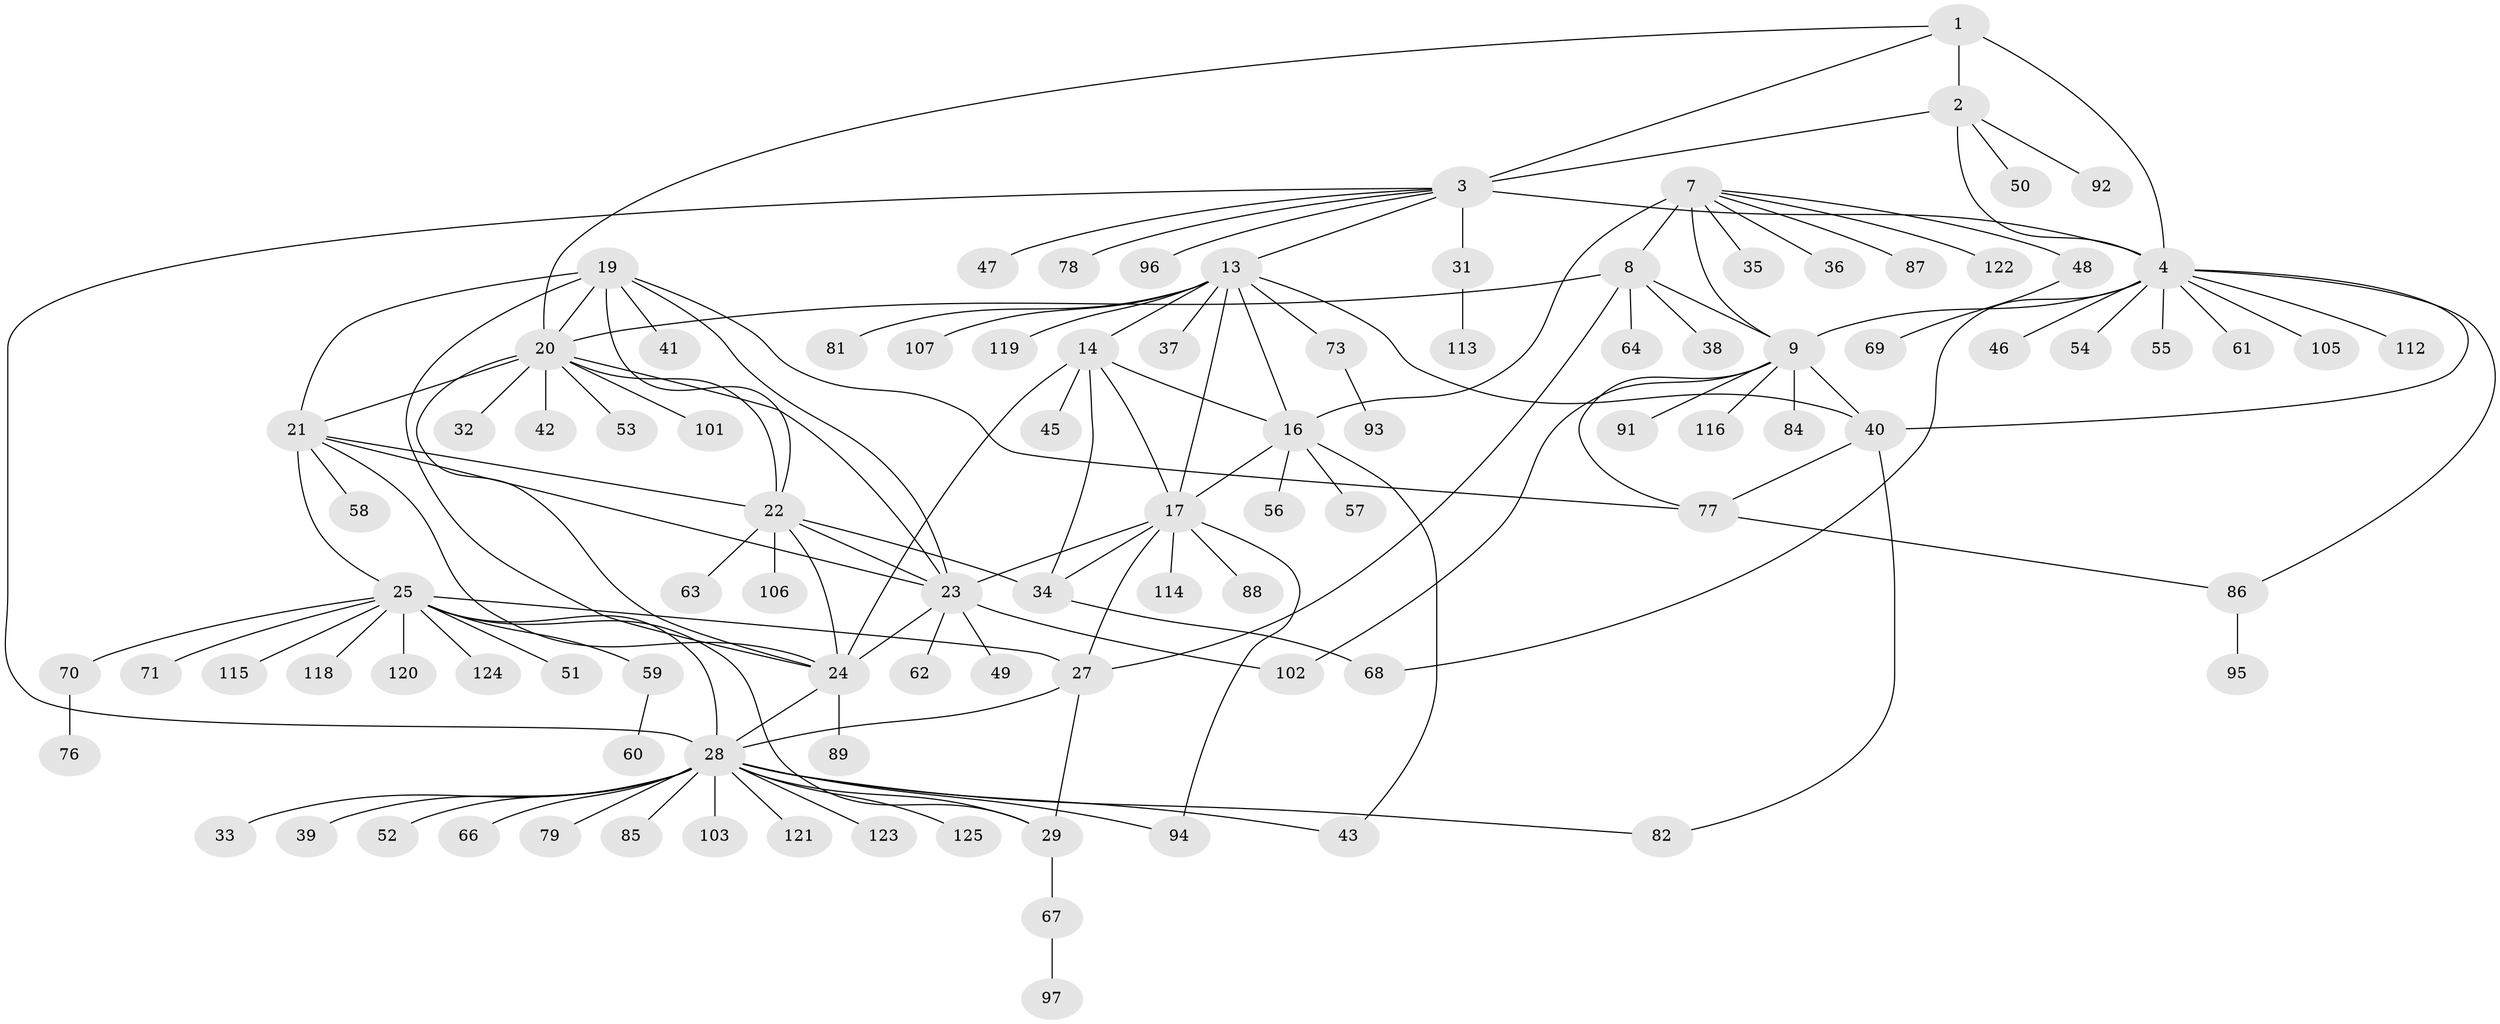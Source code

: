 // original degree distribution, {6: 0.032, 12: 0.04, 8: 0.04, 7: 0.056, 10: 0.032, 5: 0.016, 9: 0.016, 11: 0.008, 13: 0.008, 2: 0.144, 1: 0.568, 3: 0.032, 4: 0.008}
// Generated by graph-tools (version 1.1) at 2025/11/02/27/25 16:11:37]
// undirected, 99 vertices, 138 edges
graph export_dot {
graph [start="1"]
  node [color=gray90,style=filled];
  1;
  2 [super="+6"];
  3 [super="+90"];
  4 [super="+5"];
  7 [super="+11"];
  8 [super="+10"];
  9 [super="+12"];
  13 [super="+15"];
  14 [super="+18"];
  16 [super="+100"];
  17 [super="+83"];
  19 [super="+80"];
  20 [super="+99"];
  21 [super="+109"];
  22 [super="+117"];
  23 [super="+72"];
  24 [super="+44"];
  25 [super="+26"];
  27;
  28 [super="+30"];
  29 [super="+75"];
  31;
  32;
  33;
  34 [super="+65"];
  35;
  36;
  37;
  38;
  39;
  40 [super="+110"];
  41;
  42;
  43 [super="+104"];
  45;
  46;
  47;
  48;
  49;
  50;
  51;
  52;
  53;
  54;
  55;
  56 [super="+74"];
  57;
  58;
  59;
  60;
  61;
  62;
  63;
  64;
  66;
  67;
  68;
  69;
  70;
  71;
  73;
  76 [super="+111"];
  77 [super="+108"];
  78;
  79;
  81;
  82;
  84;
  85;
  86;
  87;
  88;
  89;
  91;
  92;
  93 [super="+98"];
  94;
  95;
  96;
  97;
  101;
  102;
  103;
  105;
  106;
  107;
  112;
  113;
  114;
  115;
  116;
  118;
  119;
  120;
  121;
  122;
  123;
  124;
  125;
  1 -- 2 [weight=2];
  1 -- 3;
  1 -- 4 [weight=2];
  1 -- 20;
  2 -- 3 [weight=2];
  2 -- 4 [weight=4];
  2 -- 92;
  2 -- 50;
  3 -- 4 [weight=2];
  3 -- 28;
  3 -- 31;
  3 -- 47;
  3 -- 78;
  3 -- 96;
  3 -- 13;
  4 -- 40;
  4 -- 112;
  4 -- 68;
  4 -- 105;
  4 -- 46;
  4 -- 54;
  4 -- 55;
  4 -- 86;
  4 -- 61;
  4 -- 9;
  7 -- 8 [weight=4];
  7 -- 9 [weight=4];
  7 -- 48;
  7 -- 35;
  7 -- 36;
  7 -- 16;
  7 -- 87;
  7 -- 122;
  8 -- 9 [weight=4];
  8 -- 38;
  8 -- 64;
  8 -- 20;
  8 -- 27;
  9 -- 84;
  9 -- 91;
  9 -- 102;
  9 -- 40;
  9 -- 116;
  9 -- 77;
  13 -- 14 [weight=4];
  13 -- 16 [weight=2];
  13 -- 17 [weight=2];
  13 -- 73;
  13 -- 107;
  13 -- 37;
  13 -- 81;
  13 -- 119;
  13 -- 40;
  14 -- 16 [weight=2];
  14 -- 17 [weight=2];
  14 -- 34;
  14 -- 45;
  14 -- 24;
  16 -- 17;
  16 -- 56;
  16 -- 57;
  16 -- 43;
  17 -- 27;
  17 -- 34;
  17 -- 88;
  17 -- 94;
  17 -- 114;
  17 -- 23;
  19 -- 20;
  19 -- 21;
  19 -- 22;
  19 -- 23;
  19 -- 24;
  19 -- 41;
  19 -- 77;
  20 -- 21;
  20 -- 22;
  20 -- 23;
  20 -- 24;
  20 -- 32;
  20 -- 42;
  20 -- 53;
  20 -- 101;
  21 -- 22;
  21 -- 23;
  21 -- 24;
  21 -- 58;
  21 -- 25;
  22 -- 23;
  22 -- 24;
  22 -- 34;
  22 -- 63;
  22 -- 106;
  23 -- 24;
  23 -- 49;
  23 -- 62;
  23 -- 102;
  24 -- 89;
  24 -- 28;
  25 -- 27 [weight=2];
  25 -- 28 [weight=4];
  25 -- 29 [weight=2];
  25 -- 51;
  25 -- 59;
  25 -- 70;
  25 -- 71;
  25 -- 115;
  25 -- 118;
  25 -- 120;
  25 -- 124;
  27 -- 28 [weight=2];
  27 -- 29;
  28 -- 29 [weight=2];
  28 -- 33;
  28 -- 39;
  28 -- 43;
  28 -- 52;
  28 -- 85;
  28 -- 103;
  28 -- 125;
  28 -- 121;
  28 -- 66;
  28 -- 123;
  28 -- 79;
  28 -- 82;
  28 -- 94;
  29 -- 67;
  31 -- 113;
  34 -- 68;
  40 -- 77;
  40 -- 82;
  48 -- 69;
  59 -- 60;
  67 -- 97;
  70 -- 76;
  73 -- 93;
  77 -- 86;
  86 -- 95;
}
